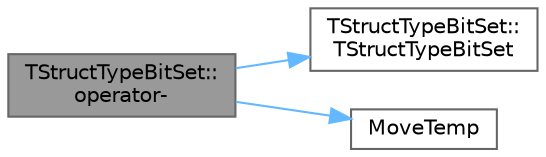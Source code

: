 digraph "TStructTypeBitSet::operator-"
{
 // INTERACTIVE_SVG=YES
 // LATEX_PDF_SIZE
  bgcolor="transparent";
  edge [fontname=Helvetica,fontsize=10,labelfontname=Helvetica,labelfontsize=10];
  node [fontname=Helvetica,fontsize=10,shape=box,height=0.2,width=0.4];
  rankdir="LR";
  Node1 [id="Node000001",label="TStructTypeBitSet::\loperator-",height=0.2,width=0.4,color="gray40", fillcolor="grey60", style="filled", fontcolor="black",tooltip="Performs a difference operation with another bitset."];
  Node1 -> Node2 [id="edge1_Node000001_Node000002",color="steelblue1",style="solid",tooltip=" "];
  Node2 [id="Node000002",label="TStructTypeBitSet::\lTStructTypeBitSet",height=0.2,width=0.4,color="grey40", fillcolor="white", style="filled",URL="$d0/d16/structTStructTypeBitSet.html#a3afddc97cabaae7ce883dbda4fe584c0",tooltip=" "];
  Node1 -> Node3 [id="edge2_Node000001_Node000003",color="steelblue1",style="solid",tooltip=" "];
  Node3 [id="Node000003",label="MoveTemp",height=0.2,width=0.4,color="grey40", fillcolor="white", style="filled",URL="$d4/d24/UnrealTemplate_8h.html#ad5e6c049aeb9c9115fec514ba581dbb6",tooltip="MoveTemp will cast a reference to an rvalue reference."];
}
